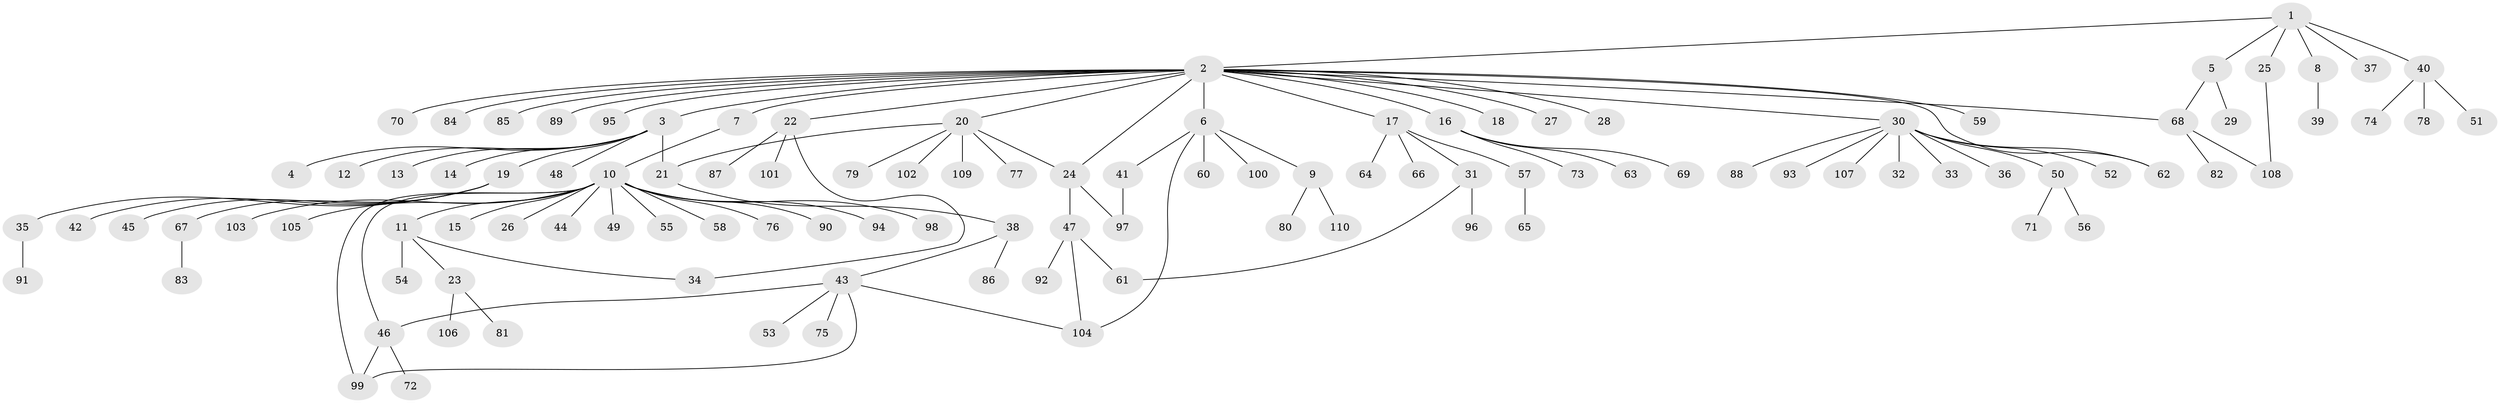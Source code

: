 // coarse degree distribution, {23: 0.01818181818181818, 9: 0.01818181818181818, 3: 0.07272727272727272, 6: 0.03636363636363636, 2: 0.09090909090909091, 16: 0.01818181818181818, 1: 0.7272727272727273, 4: 0.01818181818181818}
// Generated by graph-tools (version 1.1) at 2025/18/03/04/25 18:18:19]
// undirected, 110 vertices, 122 edges
graph export_dot {
graph [start="1"]
  node [color=gray90,style=filled];
  1;
  2;
  3;
  4;
  5;
  6;
  7;
  8;
  9;
  10;
  11;
  12;
  13;
  14;
  15;
  16;
  17;
  18;
  19;
  20;
  21;
  22;
  23;
  24;
  25;
  26;
  27;
  28;
  29;
  30;
  31;
  32;
  33;
  34;
  35;
  36;
  37;
  38;
  39;
  40;
  41;
  42;
  43;
  44;
  45;
  46;
  47;
  48;
  49;
  50;
  51;
  52;
  53;
  54;
  55;
  56;
  57;
  58;
  59;
  60;
  61;
  62;
  63;
  64;
  65;
  66;
  67;
  68;
  69;
  70;
  71;
  72;
  73;
  74;
  75;
  76;
  77;
  78;
  79;
  80;
  81;
  82;
  83;
  84;
  85;
  86;
  87;
  88;
  89;
  90;
  91;
  92;
  93;
  94;
  95;
  96;
  97;
  98;
  99;
  100;
  101;
  102;
  103;
  104;
  105;
  106;
  107;
  108;
  109;
  110;
  1 -- 2;
  1 -- 5;
  1 -- 8;
  1 -- 25;
  1 -- 37;
  1 -- 40;
  2 -- 3;
  2 -- 6;
  2 -- 7;
  2 -- 16;
  2 -- 17;
  2 -- 18;
  2 -- 20;
  2 -- 22;
  2 -- 24;
  2 -- 27;
  2 -- 28;
  2 -- 30;
  2 -- 59;
  2 -- 62;
  2 -- 68;
  2 -- 70;
  2 -- 84;
  2 -- 85;
  2 -- 89;
  2 -- 95;
  3 -- 4;
  3 -- 12;
  3 -- 13;
  3 -- 14;
  3 -- 19;
  3 -- 21;
  3 -- 48;
  5 -- 29;
  5 -- 68;
  6 -- 9;
  6 -- 41;
  6 -- 60;
  6 -- 100;
  6 -- 104;
  7 -- 10;
  8 -- 39;
  9 -- 80;
  9 -- 110;
  10 -- 11;
  10 -- 15;
  10 -- 26;
  10 -- 44;
  10 -- 46;
  10 -- 49;
  10 -- 55;
  10 -- 58;
  10 -- 76;
  10 -- 90;
  10 -- 94;
  10 -- 98;
  10 -- 99;
  10 -- 103;
  10 -- 105;
  11 -- 23;
  11 -- 34;
  11 -- 54;
  16 -- 63;
  16 -- 69;
  16 -- 73;
  17 -- 31;
  17 -- 57;
  17 -- 64;
  17 -- 66;
  19 -- 35;
  19 -- 42;
  19 -- 45;
  19 -- 67;
  20 -- 21;
  20 -- 24;
  20 -- 77;
  20 -- 79;
  20 -- 102;
  20 -- 109;
  21 -- 38;
  22 -- 34;
  22 -- 87;
  22 -- 101;
  23 -- 81;
  23 -- 106;
  24 -- 47;
  24 -- 97;
  25 -- 108;
  30 -- 32;
  30 -- 33;
  30 -- 36;
  30 -- 50;
  30 -- 52;
  30 -- 62;
  30 -- 88;
  30 -- 93;
  30 -- 107;
  31 -- 61;
  31 -- 96;
  35 -- 91;
  38 -- 43;
  38 -- 86;
  40 -- 51;
  40 -- 74;
  40 -- 78;
  41 -- 97;
  43 -- 46;
  43 -- 53;
  43 -- 75;
  43 -- 99;
  43 -- 104;
  46 -- 72;
  46 -- 99;
  47 -- 61;
  47 -- 92;
  47 -- 104;
  50 -- 56;
  50 -- 71;
  57 -- 65;
  67 -- 83;
  68 -- 82;
  68 -- 108;
}
